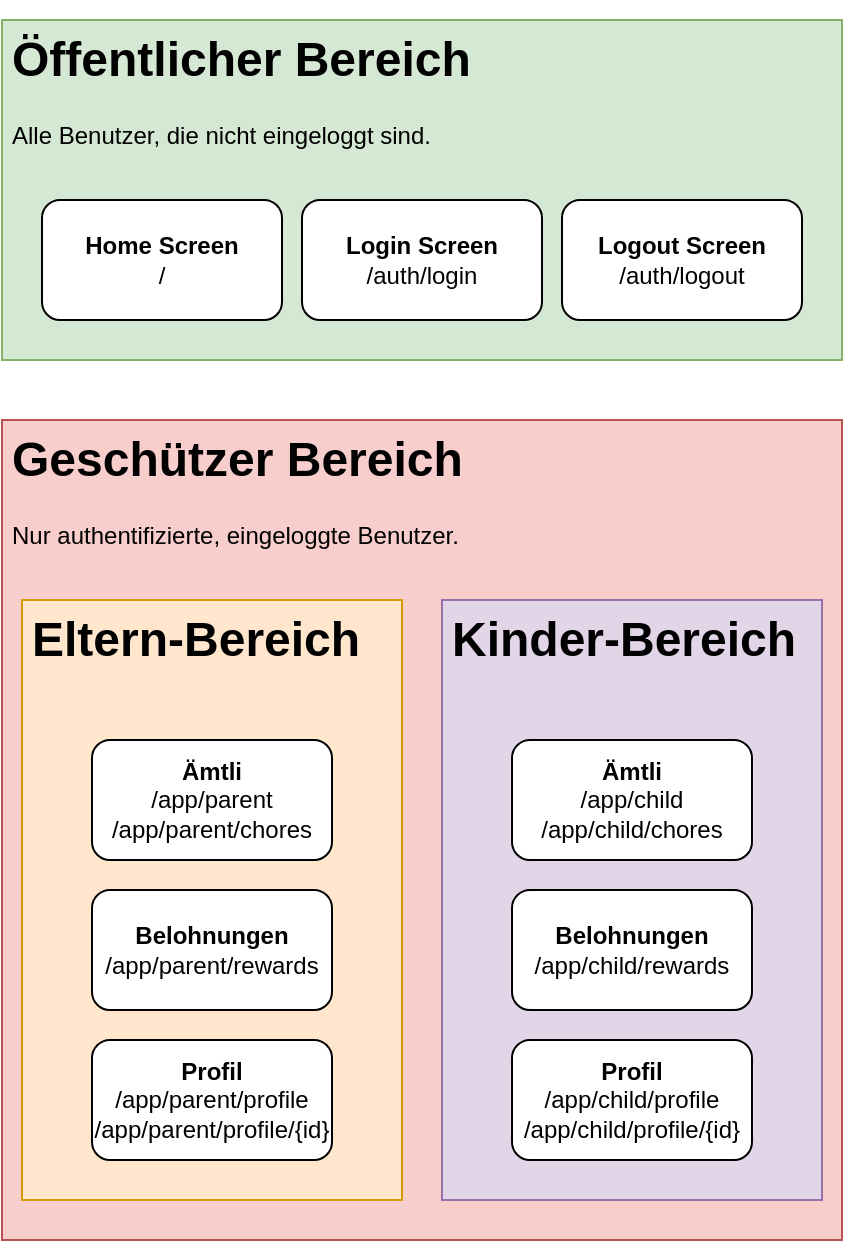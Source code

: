 <mxfile version="14.5.7" type="github">
  <diagram id="e-mdGqeTSMNgSKVQZklV" name="Page-1">
    <mxGraphModel dx="1422" dy="922" grid="1" gridSize="10" guides="1" tooltips="1" connect="1" arrows="1" fold="1" page="1" pageScale="1" pageWidth="827" pageHeight="1169" math="0" shadow="0">
      <root>
        <mxCell id="0" />
        <mxCell id="1" parent="0" />
        <mxCell id="tH40R84688HO071A3csR-2" value="" style="rounded=0;whiteSpace=wrap;html=1;fillColor=#d5e8d4;strokeColor=#82b366;" vertex="1" parent="1">
          <mxGeometry x="90" y="80" width="420" height="170" as="geometry" />
        </mxCell>
        <mxCell id="tH40R84688HO071A3csR-3" value="&lt;h1&gt;Öffentlicher Bereich&lt;/h1&gt;&lt;p&gt;Alle Benutzer, die nicht eingeloggt sind.&lt;/p&gt;" style="text;html=1;strokeColor=none;fillColor=none;spacing=5;spacingTop=-20;whiteSpace=wrap;overflow=hidden;rounded=0;" vertex="1" parent="1">
          <mxGeometry x="90" y="80" width="320" height="70" as="geometry" />
        </mxCell>
        <mxCell id="tH40R84688HO071A3csR-4" value="&lt;b&gt;Home Screen&lt;/b&gt;&lt;br&gt;/" style="rounded=1;whiteSpace=wrap;html=1;" vertex="1" parent="1">
          <mxGeometry x="110" y="170" width="120" height="60" as="geometry" />
        </mxCell>
        <mxCell id="tH40R84688HO071A3csR-5" value="&lt;b&gt;Login Screen&lt;/b&gt;&lt;br&gt;/auth/login" style="rounded=1;whiteSpace=wrap;html=1;" vertex="1" parent="1">
          <mxGeometry x="240" y="170" width="120" height="60" as="geometry" />
        </mxCell>
        <mxCell id="tH40R84688HO071A3csR-6" value="&lt;b&gt;Logout Screen&lt;/b&gt;&lt;br&gt;/auth/logout" style="rounded=1;whiteSpace=wrap;html=1;" vertex="1" parent="1">
          <mxGeometry x="370" y="170" width="120" height="60" as="geometry" />
        </mxCell>
        <mxCell id="tH40R84688HO071A3csR-7" value="" style="rounded=0;whiteSpace=wrap;html=1;fillColor=#f8cecc;strokeColor=#b85450;" vertex="1" parent="1">
          <mxGeometry x="90" y="280" width="420" height="410" as="geometry" />
        </mxCell>
        <mxCell id="tH40R84688HO071A3csR-11" value="&lt;h1&gt;Geschützer Bereich&lt;/h1&gt;&lt;p&gt;Nur authentifizierte, eingeloggte Benutzer.&lt;/p&gt;" style="text;html=1;strokeColor=none;fillColor=none;spacing=5;spacingTop=-20;whiteSpace=wrap;overflow=hidden;rounded=0;" vertex="1" parent="1">
          <mxGeometry x="90" y="280" width="320" height="70" as="geometry" />
        </mxCell>
        <mxCell id="tH40R84688HO071A3csR-15" value="" style="group;fillColor=#ffe6cc;strokeColor=#d79b00;" vertex="1" connectable="0" parent="1">
          <mxGeometry x="100" y="370" width="190" height="300" as="geometry" />
        </mxCell>
        <mxCell id="tH40R84688HO071A3csR-8" value="" style="rounded=0;whiteSpace=wrap;html=1;fillColor=#ffe6cc;strokeColor=#d79b00;" vertex="1" parent="tH40R84688HO071A3csR-15">
          <mxGeometry width="190" height="300" as="geometry" />
        </mxCell>
        <mxCell id="tH40R84688HO071A3csR-10" value="&lt;b&gt;Ämtli&lt;/b&gt;&lt;br&gt;/app/parent&lt;br&gt;/app/parent/chores" style="rounded=1;whiteSpace=wrap;html=1;" vertex="1" parent="tH40R84688HO071A3csR-15">
          <mxGeometry x="35" y="70" width="120" height="60" as="geometry" />
        </mxCell>
        <mxCell id="tH40R84688HO071A3csR-12" value="&lt;b&gt;Belohnungen&lt;/b&gt;&lt;br&gt;/app/parent/rewards" style="rounded=1;whiteSpace=wrap;html=1;" vertex="1" parent="tH40R84688HO071A3csR-15">
          <mxGeometry x="35" y="145" width="120" height="60" as="geometry" />
        </mxCell>
        <mxCell id="tH40R84688HO071A3csR-13" value="&lt;b&gt;Profil&lt;/b&gt;&lt;br&gt;/app/parent/profile&lt;br&gt;/app/parent/profile/{id}" style="rounded=1;whiteSpace=wrap;html=1;" vertex="1" parent="tH40R84688HO071A3csR-15">
          <mxGeometry x="35" y="220" width="120" height="60" as="geometry" />
        </mxCell>
        <mxCell id="tH40R84688HO071A3csR-14" value="&lt;h1&gt;Eltern-Bereich&lt;/h1&gt;&lt;p&gt;&lt;br&gt;&lt;/p&gt;" style="text;html=1;strokeColor=none;fillColor=none;spacing=5;spacingTop=-20;whiteSpace=wrap;overflow=hidden;rounded=0;" vertex="1" parent="tH40R84688HO071A3csR-15">
          <mxGeometry width="190" height="70" as="geometry" />
        </mxCell>
        <mxCell id="tH40R84688HO071A3csR-16" value="" style="group" vertex="1" connectable="0" parent="1">
          <mxGeometry x="310" y="370" width="190" height="300" as="geometry" />
        </mxCell>
        <mxCell id="tH40R84688HO071A3csR-17" value="" style="rounded=0;whiteSpace=wrap;html=1;fillColor=#e1d5e7;strokeColor=#9673a6;" vertex="1" parent="tH40R84688HO071A3csR-16">
          <mxGeometry width="190" height="300" as="geometry" />
        </mxCell>
        <mxCell id="tH40R84688HO071A3csR-18" value="&lt;b&gt;Ämtli&lt;/b&gt;&lt;br&gt;/app/child&lt;br&gt;/app/child/chores" style="rounded=1;whiteSpace=wrap;html=1;" vertex="1" parent="tH40R84688HO071A3csR-16">
          <mxGeometry x="35" y="70" width="120" height="60" as="geometry" />
        </mxCell>
        <mxCell id="tH40R84688HO071A3csR-19" value="&lt;b&gt;Belohnungen&lt;/b&gt;&lt;br&gt;/app/child/rewards" style="rounded=1;whiteSpace=wrap;html=1;" vertex="1" parent="tH40R84688HO071A3csR-16">
          <mxGeometry x="35" y="145" width="120" height="60" as="geometry" />
        </mxCell>
        <mxCell id="tH40R84688HO071A3csR-20" value="&lt;b&gt;Profil&lt;/b&gt;&lt;br&gt;/app/child/profile&lt;br&gt;/app/child/profile/{id}" style="rounded=1;whiteSpace=wrap;html=1;" vertex="1" parent="tH40R84688HO071A3csR-16">
          <mxGeometry x="35" y="220" width="120" height="60" as="geometry" />
        </mxCell>
        <mxCell id="tH40R84688HO071A3csR-21" value="&lt;h1&gt;Kinder-Bereich&lt;/h1&gt;&lt;p&gt;&lt;br&gt;&lt;/p&gt;" style="text;html=1;strokeColor=none;fillColor=none;spacing=5;spacingTop=-20;whiteSpace=wrap;overflow=hidden;rounded=0;" vertex="1" parent="tH40R84688HO071A3csR-16">
          <mxGeometry width="190" height="70" as="geometry" />
        </mxCell>
      </root>
    </mxGraphModel>
  </diagram>
</mxfile>
